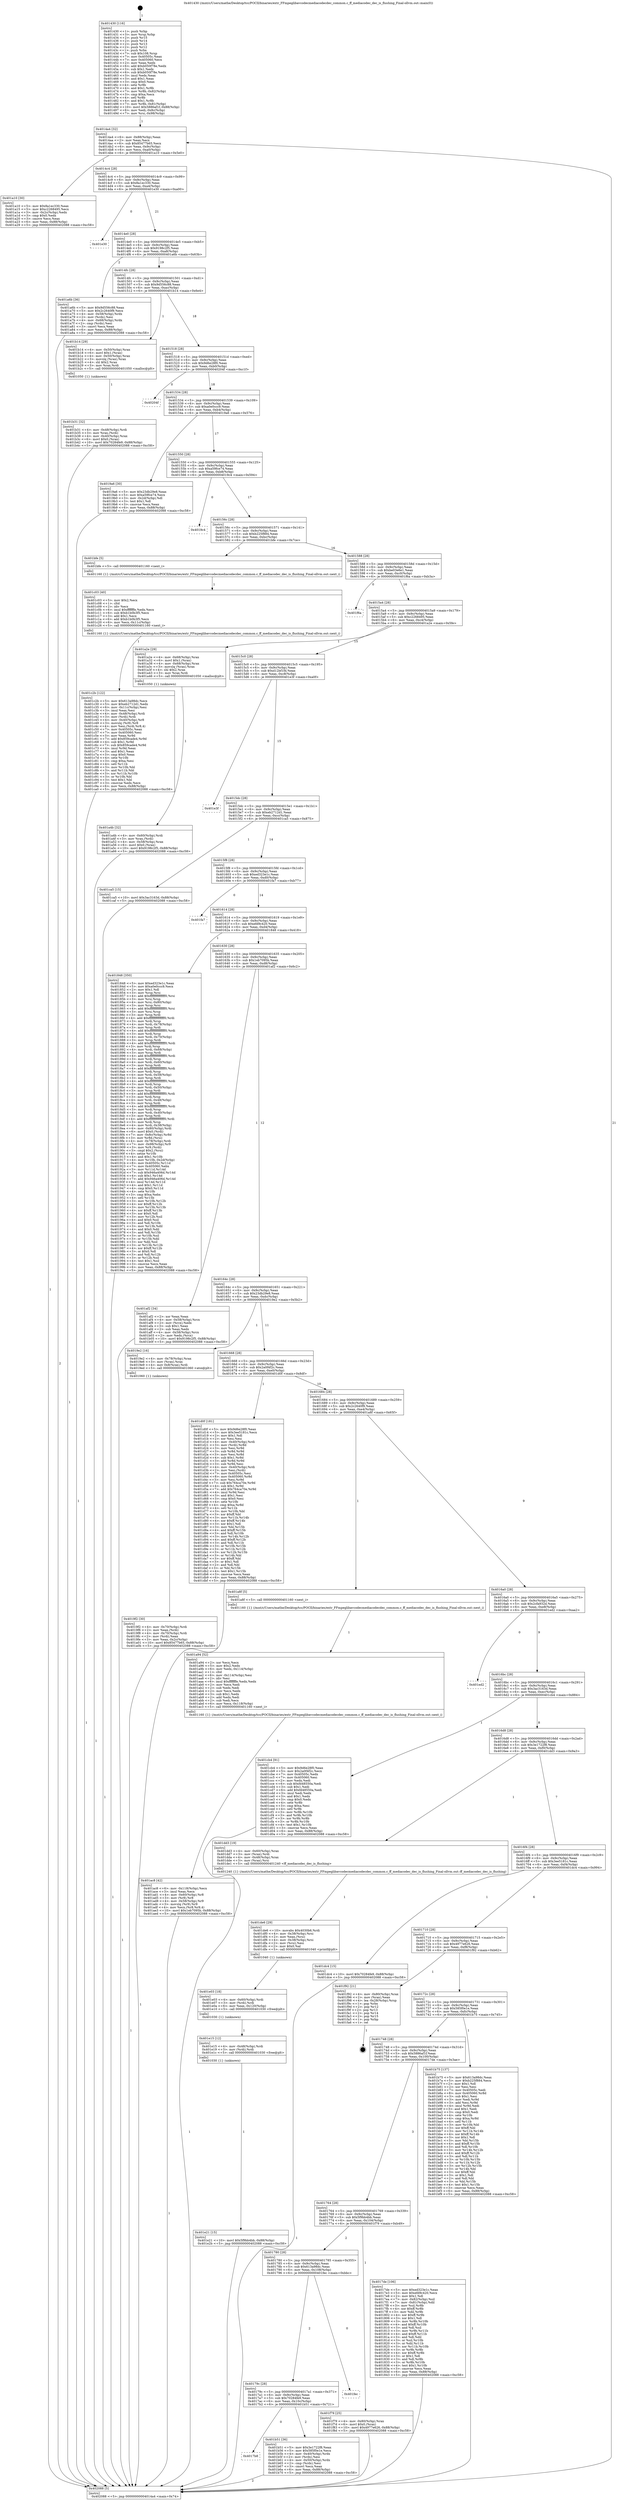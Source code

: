 digraph "0x401430" {
  label = "0x401430 (/mnt/c/Users/mathe/Desktop/tcc/POCII/binaries/extr_FFmpeglibavcodecmediacodecdec_common.c_ff_mediacodec_dec_is_flushing_Final-ollvm.out::main(0))"
  labelloc = "t"
  node[shape=record]

  Entry [label="",width=0.3,height=0.3,shape=circle,fillcolor=black,style=filled]
  "0x4014a4" [label="{
     0x4014a4 [32]\l
     | [instrs]\l
     &nbsp;&nbsp;0x4014a4 \<+6\>: mov -0x88(%rbp),%eax\l
     &nbsp;&nbsp;0x4014aa \<+2\>: mov %eax,%ecx\l
     &nbsp;&nbsp;0x4014ac \<+6\>: sub $0x85477b65,%ecx\l
     &nbsp;&nbsp;0x4014b2 \<+6\>: mov %eax,-0x9c(%rbp)\l
     &nbsp;&nbsp;0x4014b8 \<+6\>: mov %ecx,-0xa0(%rbp)\l
     &nbsp;&nbsp;0x4014be \<+6\>: je 0000000000401a10 \<main+0x5e0\>\l
  }"]
  "0x401a10" [label="{
     0x401a10 [30]\l
     | [instrs]\l
     &nbsp;&nbsp;0x401a10 \<+5\>: mov $0x8a1ec330,%eax\l
     &nbsp;&nbsp;0x401a15 \<+5\>: mov $0xc2268495,%ecx\l
     &nbsp;&nbsp;0x401a1a \<+3\>: mov -0x2c(%rbp),%edx\l
     &nbsp;&nbsp;0x401a1d \<+3\>: cmp $0x0,%edx\l
     &nbsp;&nbsp;0x401a20 \<+3\>: cmove %ecx,%eax\l
     &nbsp;&nbsp;0x401a23 \<+6\>: mov %eax,-0x88(%rbp)\l
     &nbsp;&nbsp;0x401a29 \<+5\>: jmp 0000000000402088 \<main+0xc58\>\l
  }"]
  "0x4014c4" [label="{
     0x4014c4 [28]\l
     | [instrs]\l
     &nbsp;&nbsp;0x4014c4 \<+5\>: jmp 00000000004014c9 \<main+0x99\>\l
     &nbsp;&nbsp;0x4014c9 \<+6\>: mov -0x9c(%rbp),%eax\l
     &nbsp;&nbsp;0x4014cf \<+5\>: sub $0x8a1ec330,%eax\l
     &nbsp;&nbsp;0x4014d4 \<+6\>: mov %eax,-0xa4(%rbp)\l
     &nbsp;&nbsp;0x4014da \<+6\>: je 0000000000401e30 \<main+0xa00\>\l
  }"]
  Exit [label="",width=0.3,height=0.3,shape=circle,fillcolor=black,style=filled,peripheries=2]
  "0x401e30" [label="{
     0x401e30\l
  }", style=dashed]
  "0x4014e0" [label="{
     0x4014e0 [28]\l
     | [instrs]\l
     &nbsp;&nbsp;0x4014e0 \<+5\>: jmp 00000000004014e5 \<main+0xb5\>\l
     &nbsp;&nbsp;0x4014e5 \<+6\>: mov -0x9c(%rbp),%eax\l
     &nbsp;&nbsp;0x4014eb \<+5\>: sub $0x9198c2f5,%eax\l
     &nbsp;&nbsp;0x4014f0 \<+6\>: mov %eax,-0xa8(%rbp)\l
     &nbsp;&nbsp;0x4014f6 \<+6\>: je 0000000000401a6b \<main+0x63b\>\l
  }"]
  "0x401e21" [label="{
     0x401e21 [15]\l
     | [instrs]\l
     &nbsp;&nbsp;0x401e21 \<+10\>: movl $0x5f9bb4bb,-0x88(%rbp)\l
     &nbsp;&nbsp;0x401e2b \<+5\>: jmp 0000000000402088 \<main+0xc58\>\l
  }"]
  "0x401a6b" [label="{
     0x401a6b [36]\l
     | [instrs]\l
     &nbsp;&nbsp;0x401a6b \<+5\>: mov $0x9d556c88,%eax\l
     &nbsp;&nbsp;0x401a70 \<+5\>: mov $0x2c2640f9,%ecx\l
     &nbsp;&nbsp;0x401a75 \<+4\>: mov -0x58(%rbp),%rdx\l
     &nbsp;&nbsp;0x401a79 \<+2\>: mov (%rdx),%esi\l
     &nbsp;&nbsp;0x401a7b \<+4\>: mov -0x68(%rbp),%rdx\l
     &nbsp;&nbsp;0x401a7f \<+2\>: cmp (%rdx),%esi\l
     &nbsp;&nbsp;0x401a81 \<+3\>: cmovl %ecx,%eax\l
     &nbsp;&nbsp;0x401a84 \<+6\>: mov %eax,-0x88(%rbp)\l
     &nbsp;&nbsp;0x401a8a \<+5\>: jmp 0000000000402088 \<main+0xc58\>\l
  }"]
  "0x4014fc" [label="{
     0x4014fc [28]\l
     | [instrs]\l
     &nbsp;&nbsp;0x4014fc \<+5\>: jmp 0000000000401501 \<main+0xd1\>\l
     &nbsp;&nbsp;0x401501 \<+6\>: mov -0x9c(%rbp),%eax\l
     &nbsp;&nbsp;0x401507 \<+5\>: sub $0x9d556c88,%eax\l
     &nbsp;&nbsp;0x40150c \<+6\>: mov %eax,-0xac(%rbp)\l
     &nbsp;&nbsp;0x401512 \<+6\>: je 0000000000401b14 \<main+0x6e4\>\l
  }"]
  "0x401e15" [label="{
     0x401e15 [12]\l
     | [instrs]\l
     &nbsp;&nbsp;0x401e15 \<+4\>: mov -0x48(%rbp),%rdi\l
     &nbsp;&nbsp;0x401e19 \<+3\>: mov (%rdi),%rdi\l
     &nbsp;&nbsp;0x401e1c \<+5\>: call 0000000000401030 \<free@plt\>\l
     | [calls]\l
     &nbsp;&nbsp;0x401030 \{1\} (unknown)\l
  }"]
  "0x401b14" [label="{
     0x401b14 [29]\l
     | [instrs]\l
     &nbsp;&nbsp;0x401b14 \<+4\>: mov -0x50(%rbp),%rax\l
     &nbsp;&nbsp;0x401b18 \<+6\>: movl $0x1,(%rax)\l
     &nbsp;&nbsp;0x401b1e \<+4\>: mov -0x50(%rbp),%rax\l
     &nbsp;&nbsp;0x401b22 \<+3\>: movslq (%rax),%rax\l
     &nbsp;&nbsp;0x401b25 \<+4\>: shl $0x2,%rax\l
     &nbsp;&nbsp;0x401b29 \<+3\>: mov %rax,%rdi\l
     &nbsp;&nbsp;0x401b2c \<+5\>: call 0000000000401050 \<malloc@plt\>\l
     | [calls]\l
     &nbsp;&nbsp;0x401050 \{1\} (unknown)\l
  }"]
  "0x401518" [label="{
     0x401518 [28]\l
     | [instrs]\l
     &nbsp;&nbsp;0x401518 \<+5\>: jmp 000000000040151d \<main+0xed\>\l
     &nbsp;&nbsp;0x40151d \<+6\>: mov -0x9c(%rbp),%eax\l
     &nbsp;&nbsp;0x401523 \<+5\>: sub $0x9d6e28f0,%eax\l
     &nbsp;&nbsp;0x401528 \<+6\>: mov %eax,-0xb0(%rbp)\l
     &nbsp;&nbsp;0x40152e \<+6\>: je 000000000040204f \<main+0xc1f\>\l
  }"]
  "0x401e03" [label="{
     0x401e03 [18]\l
     | [instrs]\l
     &nbsp;&nbsp;0x401e03 \<+4\>: mov -0x60(%rbp),%rdi\l
     &nbsp;&nbsp;0x401e07 \<+3\>: mov (%rdi),%rdi\l
     &nbsp;&nbsp;0x401e0a \<+6\>: mov %eax,-0x120(%rbp)\l
     &nbsp;&nbsp;0x401e10 \<+5\>: call 0000000000401030 \<free@plt\>\l
     | [calls]\l
     &nbsp;&nbsp;0x401030 \{1\} (unknown)\l
  }"]
  "0x40204f" [label="{
     0x40204f\l
  }", style=dashed]
  "0x401534" [label="{
     0x401534 [28]\l
     | [instrs]\l
     &nbsp;&nbsp;0x401534 \<+5\>: jmp 0000000000401539 \<main+0x109\>\l
     &nbsp;&nbsp;0x401539 \<+6\>: mov -0x9c(%rbp),%eax\l
     &nbsp;&nbsp;0x40153f \<+5\>: sub $0xa0e0ccc9,%eax\l
     &nbsp;&nbsp;0x401544 \<+6\>: mov %eax,-0xb4(%rbp)\l
     &nbsp;&nbsp;0x40154a \<+6\>: je 00000000004019a6 \<main+0x576\>\l
  }"]
  "0x401de6" [label="{
     0x401de6 [29]\l
     | [instrs]\l
     &nbsp;&nbsp;0x401de6 \<+10\>: movabs $0x4030b6,%rdi\l
     &nbsp;&nbsp;0x401df0 \<+4\>: mov -0x38(%rbp),%rsi\l
     &nbsp;&nbsp;0x401df4 \<+2\>: mov %eax,(%rsi)\l
     &nbsp;&nbsp;0x401df6 \<+4\>: mov -0x38(%rbp),%rsi\l
     &nbsp;&nbsp;0x401dfa \<+2\>: mov (%rsi),%esi\l
     &nbsp;&nbsp;0x401dfc \<+2\>: mov $0x0,%al\l
     &nbsp;&nbsp;0x401dfe \<+5\>: call 0000000000401040 \<printf@plt\>\l
     | [calls]\l
     &nbsp;&nbsp;0x401040 \{1\} (unknown)\l
  }"]
  "0x4019a6" [label="{
     0x4019a6 [30]\l
     | [instrs]\l
     &nbsp;&nbsp;0x4019a6 \<+5\>: mov $0x23db29e8,%eax\l
     &nbsp;&nbsp;0x4019ab \<+5\>: mov $0xa59fce74,%ecx\l
     &nbsp;&nbsp;0x4019b0 \<+3\>: mov -0x2d(%rbp),%dl\l
     &nbsp;&nbsp;0x4019b3 \<+3\>: test $0x1,%dl\l
     &nbsp;&nbsp;0x4019b6 \<+3\>: cmovne %ecx,%eax\l
     &nbsp;&nbsp;0x4019b9 \<+6\>: mov %eax,-0x88(%rbp)\l
     &nbsp;&nbsp;0x4019bf \<+5\>: jmp 0000000000402088 \<main+0xc58\>\l
  }"]
  "0x401550" [label="{
     0x401550 [28]\l
     | [instrs]\l
     &nbsp;&nbsp;0x401550 \<+5\>: jmp 0000000000401555 \<main+0x125\>\l
     &nbsp;&nbsp;0x401555 \<+6\>: mov -0x9c(%rbp),%eax\l
     &nbsp;&nbsp;0x40155b \<+5\>: sub $0xa59fce74,%eax\l
     &nbsp;&nbsp;0x401560 \<+6\>: mov %eax,-0xb8(%rbp)\l
     &nbsp;&nbsp;0x401566 \<+6\>: je 00000000004019c4 \<main+0x594\>\l
  }"]
  "0x401c2b" [label="{
     0x401c2b [122]\l
     | [instrs]\l
     &nbsp;&nbsp;0x401c2b \<+5\>: mov $0x613a98dc,%ecx\l
     &nbsp;&nbsp;0x401c30 \<+5\>: mov $0xeb2712d1,%edx\l
     &nbsp;&nbsp;0x401c35 \<+6\>: mov -0x11c(%rbp),%esi\l
     &nbsp;&nbsp;0x401c3b \<+3\>: imul %eax,%esi\l
     &nbsp;&nbsp;0x401c3e \<+4\>: mov -0x48(%rbp),%rdi\l
     &nbsp;&nbsp;0x401c42 \<+3\>: mov (%rdi),%rdi\l
     &nbsp;&nbsp;0x401c45 \<+4\>: mov -0x40(%rbp),%r8\l
     &nbsp;&nbsp;0x401c49 \<+3\>: movslq (%r8),%r8\l
     &nbsp;&nbsp;0x401c4c \<+4\>: mov %esi,(%rdi,%r8,4)\l
     &nbsp;&nbsp;0x401c50 \<+7\>: mov 0x40505c,%eax\l
     &nbsp;&nbsp;0x401c57 \<+7\>: mov 0x405060,%esi\l
     &nbsp;&nbsp;0x401c5e \<+3\>: mov %eax,%r9d\l
     &nbsp;&nbsp;0x401c61 \<+7\>: add $0x859cade4,%r9d\l
     &nbsp;&nbsp;0x401c68 \<+4\>: sub $0x1,%r9d\l
     &nbsp;&nbsp;0x401c6c \<+7\>: sub $0x859cade4,%r9d\l
     &nbsp;&nbsp;0x401c73 \<+4\>: imul %r9d,%eax\l
     &nbsp;&nbsp;0x401c77 \<+3\>: and $0x1,%eax\l
     &nbsp;&nbsp;0x401c7a \<+3\>: cmp $0x0,%eax\l
     &nbsp;&nbsp;0x401c7d \<+4\>: sete %r10b\l
     &nbsp;&nbsp;0x401c81 \<+3\>: cmp $0xa,%esi\l
     &nbsp;&nbsp;0x401c84 \<+4\>: setl %r11b\l
     &nbsp;&nbsp;0x401c88 \<+3\>: mov %r10b,%bl\l
     &nbsp;&nbsp;0x401c8b \<+3\>: and %r11b,%bl\l
     &nbsp;&nbsp;0x401c8e \<+3\>: xor %r11b,%r10b\l
     &nbsp;&nbsp;0x401c91 \<+3\>: or %r10b,%bl\l
     &nbsp;&nbsp;0x401c94 \<+3\>: test $0x1,%bl\l
     &nbsp;&nbsp;0x401c97 \<+3\>: cmovne %edx,%ecx\l
     &nbsp;&nbsp;0x401c9a \<+6\>: mov %ecx,-0x88(%rbp)\l
     &nbsp;&nbsp;0x401ca0 \<+5\>: jmp 0000000000402088 \<main+0xc58\>\l
  }"]
  "0x4019c4" [label="{
     0x4019c4\l
  }", style=dashed]
  "0x40156c" [label="{
     0x40156c [28]\l
     | [instrs]\l
     &nbsp;&nbsp;0x40156c \<+5\>: jmp 0000000000401571 \<main+0x141\>\l
     &nbsp;&nbsp;0x401571 \<+6\>: mov -0x9c(%rbp),%eax\l
     &nbsp;&nbsp;0x401577 \<+5\>: sub $0xb225f884,%eax\l
     &nbsp;&nbsp;0x40157c \<+6\>: mov %eax,-0xbc(%rbp)\l
     &nbsp;&nbsp;0x401582 \<+6\>: je 0000000000401bfe \<main+0x7ce\>\l
  }"]
  "0x401c03" [label="{
     0x401c03 [40]\l
     | [instrs]\l
     &nbsp;&nbsp;0x401c03 \<+5\>: mov $0x2,%ecx\l
     &nbsp;&nbsp;0x401c08 \<+1\>: cltd\l
     &nbsp;&nbsp;0x401c09 \<+2\>: idiv %ecx\l
     &nbsp;&nbsp;0x401c0b \<+6\>: imul $0xfffffffe,%edx,%ecx\l
     &nbsp;&nbsp;0x401c11 \<+6\>: sub $0xb1b0b3f5,%ecx\l
     &nbsp;&nbsp;0x401c17 \<+3\>: add $0x1,%ecx\l
     &nbsp;&nbsp;0x401c1a \<+6\>: add $0xb1b0b3f5,%ecx\l
     &nbsp;&nbsp;0x401c20 \<+6\>: mov %ecx,-0x11c(%rbp)\l
     &nbsp;&nbsp;0x401c26 \<+5\>: call 0000000000401160 \<next_i\>\l
     | [calls]\l
     &nbsp;&nbsp;0x401160 \{1\} (/mnt/c/Users/mathe/Desktop/tcc/POCII/binaries/extr_FFmpeglibavcodecmediacodecdec_common.c_ff_mediacodec_dec_is_flushing_Final-ollvm.out::next_i)\l
  }"]
  "0x401bfe" [label="{
     0x401bfe [5]\l
     | [instrs]\l
     &nbsp;&nbsp;0x401bfe \<+5\>: call 0000000000401160 \<next_i\>\l
     | [calls]\l
     &nbsp;&nbsp;0x401160 \{1\} (/mnt/c/Users/mathe/Desktop/tcc/POCII/binaries/extr_FFmpeglibavcodecmediacodecdec_common.c_ff_mediacodec_dec_is_flushing_Final-ollvm.out::next_i)\l
  }"]
  "0x401588" [label="{
     0x401588 [28]\l
     | [instrs]\l
     &nbsp;&nbsp;0x401588 \<+5\>: jmp 000000000040158d \<main+0x15d\>\l
     &nbsp;&nbsp;0x40158d \<+6\>: mov -0x9c(%rbp),%eax\l
     &nbsp;&nbsp;0x401593 \<+5\>: sub $0xbe03e6e1,%eax\l
     &nbsp;&nbsp;0x401598 \<+6\>: mov %eax,-0xc0(%rbp)\l
     &nbsp;&nbsp;0x40159e \<+6\>: je 0000000000401f6a \<main+0xb3a\>\l
  }"]
  "0x4017b8" [label="{
     0x4017b8\l
  }", style=dashed]
  "0x401f6a" [label="{
     0x401f6a\l
  }", style=dashed]
  "0x4015a4" [label="{
     0x4015a4 [28]\l
     | [instrs]\l
     &nbsp;&nbsp;0x4015a4 \<+5\>: jmp 00000000004015a9 \<main+0x179\>\l
     &nbsp;&nbsp;0x4015a9 \<+6\>: mov -0x9c(%rbp),%eax\l
     &nbsp;&nbsp;0x4015af \<+5\>: sub $0xc2268495,%eax\l
     &nbsp;&nbsp;0x4015b4 \<+6\>: mov %eax,-0xc4(%rbp)\l
     &nbsp;&nbsp;0x4015ba \<+6\>: je 0000000000401a2e \<main+0x5fe\>\l
  }"]
  "0x401b51" [label="{
     0x401b51 [36]\l
     | [instrs]\l
     &nbsp;&nbsp;0x401b51 \<+5\>: mov $0x3e1722f8,%eax\l
     &nbsp;&nbsp;0x401b56 \<+5\>: mov $0x585f0e1e,%ecx\l
     &nbsp;&nbsp;0x401b5b \<+4\>: mov -0x40(%rbp),%rdx\l
     &nbsp;&nbsp;0x401b5f \<+2\>: mov (%rdx),%esi\l
     &nbsp;&nbsp;0x401b61 \<+4\>: mov -0x50(%rbp),%rdx\l
     &nbsp;&nbsp;0x401b65 \<+2\>: cmp (%rdx),%esi\l
     &nbsp;&nbsp;0x401b67 \<+3\>: cmovl %ecx,%eax\l
     &nbsp;&nbsp;0x401b6a \<+6\>: mov %eax,-0x88(%rbp)\l
     &nbsp;&nbsp;0x401b70 \<+5\>: jmp 0000000000402088 \<main+0xc58\>\l
  }"]
  "0x401a2e" [label="{
     0x401a2e [29]\l
     | [instrs]\l
     &nbsp;&nbsp;0x401a2e \<+4\>: mov -0x68(%rbp),%rax\l
     &nbsp;&nbsp;0x401a32 \<+6\>: movl $0x1,(%rax)\l
     &nbsp;&nbsp;0x401a38 \<+4\>: mov -0x68(%rbp),%rax\l
     &nbsp;&nbsp;0x401a3c \<+3\>: movslq (%rax),%rax\l
     &nbsp;&nbsp;0x401a3f \<+4\>: shl $0x2,%rax\l
     &nbsp;&nbsp;0x401a43 \<+3\>: mov %rax,%rdi\l
     &nbsp;&nbsp;0x401a46 \<+5\>: call 0000000000401050 \<malloc@plt\>\l
     | [calls]\l
     &nbsp;&nbsp;0x401050 \{1\} (unknown)\l
  }"]
  "0x4015c0" [label="{
     0x4015c0 [28]\l
     | [instrs]\l
     &nbsp;&nbsp;0x4015c0 \<+5\>: jmp 00000000004015c5 \<main+0x195\>\l
     &nbsp;&nbsp;0x4015c5 \<+6\>: mov -0x9c(%rbp),%eax\l
     &nbsp;&nbsp;0x4015cb \<+5\>: sub $0xd12bf1fd,%eax\l
     &nbsp;&nbsp;0x4015d0 \<+6\>: mov %eax,-0xc8(%rbp)\l
     &nbsp;&nbsp;0x4015d6 \<+6\>: je 0000000000401e3f \<main+0xa0f\>\l
  }"]
  "0x40179c" [label="{
     0x40179c [28]\l
     | [instrs]\l
     &nbsp;&nbsp;0x40179c \<+5\>: jmp 00000000004017a1 \<main+0x371\>\l
     &nbsp;&nbsp;0x4017a1 \<+6\>: mov -0x9c(%rbp),%eax\l
     &nbsp;&nbsp;0x4017a7 \<+5\>: sub $0x70284fe9,%eax\l
     &nbsp;&nbsp;0x4017ac \<+6\>: mov %eax,-0x10c(%rbp)\l
     &nbsp;&nbsp;0x4017b2 \<+6\>: je 0000000000401b51 \<main+0x721\>\l
  }"]
  "0x401e3f" [label="{
     0x401e3f\l
  }", style=dashed]
  "0x4015dc" [label="{
     0x4015dc [28]\l
     | [instrs]\l
     &nbsp;&nbsp;0x4015dc \<+5\>: jmp 00000000004015e1 \<main+0x1b1\>\l
     &nbsp;&nbsp;0x4015e1 \<+6\>: mov -0x9c(%rbp),%eax\l
     &nbsp;&nbsp;0x4015e7 \<+5\>: sub $0xeb2712d1,%eax\l
     &nbsp;&nbsp;0x4015ec \<+6\>: mov %eax,-0xcc(%rbp)\l
     &nbsp;&nbsp;0x4015f2 \<+6\>: je 0000000000401ca5 \<main+0x875\>\l
  }"]
  "0x401fec" [label="{
     0x401fec\l
  }", style=dashed]
  "0x401ca5" [label="{
     0x401ca5 [15]\l
     | [instrs]\l
     &nbsp;&nbsp;0x401ca5 \<+10\>: movl $0x3ac3163d,-0x88(%rbp)\l
     &nbsp;&nbsp;0x401caf \<+5\>: jmp 0000000000402088 \<main+0xc58\>\l
  }"]
  "0x4015f8" [label="{
     0x4015f8 [28]\l
     | [instrs]\l
     &nbsp;&nbsp;0x4015f8 \<+5\>: jmp 00000000004015fd \<main+0x1cd\>\l
     &nbsp;&nbsp;0x4015fd \<+6\>: mov -0x9c(%rbp),%eax\l
     &nbsp;&nbsp;0x401603 \<+5\>: sub $0xed323e1c,%eax\l
     &nbsp;&nbsp;0x401608 \<+6\>: mov %eax,-0xd0(%rbp)\l
     &nbsp;&nbsp;0x40160e \<+6\>: je 0000000000401fa7 \<main+0xb77\>\l
  }"]
  "0x401780" [label="{
     0x401780 [28]\l
     | [instrs]\l
     &nbsp;&nbsp;0x401780 \<+5\>: jmp 0000000000401785 \<main+0x355\>\l
     &nbsp;&nbsp;0x401785 \<+6\>: mov -0x9c(%rbp),%eax\l
     &nbsp;&nbsp;0x40178b \<+5\>: sub $0x613a98dc,%eax\l
     &nbsp;&nbsp;0x401790 \<+6\>: mov %eax,-0x108(%rbp)\l
     &nbsp;&nbsp;0x401796 \<+6\>: je 0000000000401fec \<main+0xbbc\>\l
  }"]
  "0x401fa7" [label="{
     0x401fa7\l
  }", style=dashed]
  "0x401614" [label="{
     0x401614 [28]\l
     | [instrs]\l
     &nbsp;&nbsp;0x401614 \<+5\>: jmp 0000000000401619 \<main+0x1e9\>\l
     &nbsp;&nbsp;0x401619 \<+6\>: mov -0x9c(%rbp),%eax\l
     &nbsp;&nbsp;0x40161f \<+5\>: sub $0xefd9c420,%eax\l
     &nbsp;&nbsp;0x401624 \<+6\>: mov %eax,-0xd4(%rbp)\l
     &nbsp;&nbsp;0x40162a \<+6\>: je 0000000000401848 \<main+0x418\>\l
  }"]
  "0x401f79" [label="{
     0x401f79 [25]\l
     | [instrs]\l
     &nbsp;&nbsp;0x401f79 \<+4\>: mov -0x80(%rbp),%rax\l
     &nbsp;&nbsp;0x401f7d \<+6\>: movl $0x0,(%rax)\l
     &nbsp;&nbsp;0x401f83 \<+10\>: movl $0x4977e626,-0x88(%rbp)\l
     &nbsp;&nbsp;0x401f8d \<+5\>: jmp 0000000000402088 \<main+0xc58\>\l
  }"]
  "0x401848" [label="{
     0x401848 [350]\l
     | [instrs]\l
     &nbsp;&nbsp;0x401848 \<+5\>: mov $0xed323e1c,%eax\l
     &nbsp;&nbsp;0x40184d \<+5\>: mov $0xa0e0ccc9,%ecx\l
     &nbsp;&nbsp;0x401852 \<+2\>: mov $0x1,%dl\l
     &nbsp;&nbsp;0x401854 \<+3\>: mov %rsp,%rsi\l
     &nbsp;&nbsp;0x401857 \<+4\>: add $0xfffffffffffffff0,%rsi\l
     &nbsp;&nbsp;0x40185b \<+3\>: mov %rsi,%rsp\l
     &nbsp;&nbsp;0x40185e \<+4\>: mov %rsi,-0x80(%rbp)\l
     &nbsp;&nbsp;0x401862 \<+3\>: mov %rsp,%rsi\l
     &nbsp;&nbsp;0x401865 \<+4\>: add $0xfffffffffffffff0,%rsi\l
     &nbsp;&nbsp;0x401869 \<+3\>: mov %rsi,%rsp\l
     &nbsp;&nbsp;0x40186c \<+3\>: mov %rsp,%rdi\l
     &nbsp;&nbsp;0x40186f \<+4\>: add $0xfffffffffffffff0,%rdi\l
     &nbsp;&nbsp;0x401873 \<+3\>: mov %rdi,%rsp\l
     &nbsp;&nbsp;0x401876 \<+4\>: mov %rdi,-0x78(%rbp)\l
     &nbsp;&nbsp;0x40187a \<+3\>: mov %rsp,%rdi\l
     &nbsp;&nbsp;0x40187d \<+4\>: add $0xfffffffffffffff0,%rdi\l
     &nbsp;&nbsp;0x401881 \<+3\>: mov %rdi,%rsp\l
     &nbsp;&nbsp;0x401884 \<+4\>: mov %rdi,-0x70(%rbp)\l
     &nbsp;&nbsp;0x401888 \<+3\>: mov %rsp,%rdi\l
     &nbsp;&nbsp;0x40188b \<+4\>: add $0xfffffffffffffff0,%rdi\l
     &nbsp;&nbsp;0x40188f \<+3\>: mov %rdi,%rsp\l
     &nbsp;&nbsp;0x401892 \<+4\>: mov %rdi,-0x68(%rbp)\l
     &nbsp;&nbsp;0x401896 \<+3\>: mov %rsp,%rdi\l
     &nbsp;&nbsp;0x401899 \<+4\>: add $0xfffffffffffffff0,%rdi\l
     &nbsp;&nbsp;0x40189d \<+3\>: mov %rdi,%rsp\l
     &nbsp;&nbsp;0x4018a0 \<+4\>: mov %rdi,-0x60(%rbp)\l
     &nbsp;&nbsp;0x4018a4 \<+3\>: mov %rsp,%rdi\l
     &nbsp;&nbsp;0x4018a7 \<+4\>: add $0xfffffffffffffff0,%rdi\l
     &nbsp;&nbsp;0x4018ab \<+3\>: mov %rdi,%rsp\l
     &nbsp;&nbsp;0x4018ae \<+4\>: mov %rdi,-0x58(%rbp)\l
     &nbsp;&nbsp;0x4018b2 \<+3\>: mov %rsp,%rdi\l
     &nbsp;&nbsp;0x4018b5 \<+4\>: add $0xfffffffffffffff0,%rdi\l
     &nbsp;&nbsp;0x4018b9 \<+3\>: mov %rdi,%rsp\l
     &nbsp;&nbsp;0x4018bc \<+4\>: mov %rdi,-0x50(%rbp)\l
     &nbsp;&nbsp;0x4018c0 \<+3\>: mov %rsp,%rdi\l
     &nbsp;&nbsp;0x4018c3 \<+4\>: add $0xfffffffffffffff0,%rdi\l
     &nbsp;&nbsp;0x4018c7 \<+3\>: mov %rdi,%rsp\l
     &nbsp;&nbsp;0x4018ca \<+4\>: mov %rdi,-0x48(%rbp)\l
     &nbsp;&nbsp;0x4018ce \<+3\>: mov %rsp,%rdi\l
     &nbsp;&nbsp;0x4018d1 \<+4\>: add $0xfffffffffffffff0,%rdi\l
     &nbsp;&nbsp;0x4018d5 \<+3\>: mov %rdi,%rsp\l
     &nbsp;&nbsp;0x4018d8 \<+4\>: mov %rdi,-0x40(%rbp)\l
     &nbsp;&nbsp;0x4018dc \<+3\>: mov %rsp,%rdi\l
     &nbsp;&nbsp;0x4018df \<+4\>: add $0xfffffffffffffff0,%rdi\l
     &nbsp;&nbsp;0x4018e3 \<+3\>: mov %rdi,%rsp\l
     &nbsp;&nbsp;0x4018e6 \<+4\>: mov %rdi,-0x38(%rbp)\l
     &nbsp;&nbsp;0x4018ea \<+4\>: mov -0x80(%rbp),%rdi\l
     &nbsp;&nbsp;0x4018ee \<+6\>: movl $0x0,(%rdi)\l
     &nbsp;&nbsp;0x4018f4 \<+7\>: mov -0x8c(%rbp),%r8d\l
     &nbsp;&nbsp;0x4018fb \<+3\>: mov %r8d,(%rsi)\l
     &nbsp;&nbsp;0x4018fe \<+4\>: mov -0x78(%rbp),%rdi\l
     &nbsp;&nbsp;0x401902 \<+7\>: mov -0x98(%rbp),%r9\l
     &nbsp;&nbsp;0x401909 \<+3\>: mov %r9,(%rdi)\l
     &nbsp;&nbsp;0x40190c \<+3\>: cmpl $0x2,(%rsi)\l
     &nbsp;&nbsp;0x40190f \<+4\>: setne %r10b\l
     &nbsp;&nbsp;0x401913 \<+4\>: and $0x1,%r10b\l
     &nbsp;&nbsp;0x401917 \<+4\>: mov %r10b,-0x2d(%rbp)\l
     &nbsp;&nbsp;0x40191b \<+8\>: mov 0x40505c,%r11d\l
     &nbsp;&nbsp;0x401923 \<+7\>: mov 0x405060,%ebx\l
     &nbsp;&nbsp;0x40192a \<+3\>: mov %r11d,%r14d\l
     &nbsp;&nbsp;0x40192d \<+7\>: sub $0x946a406d,%r14d\l
     &nbsp;&nbsp;0x401934 \<+4\>: sub $0x1,%r14d\l
     &nbsp;&nbsp;0x401938 \<+7\>: add $0x946a406d,%r14d\l
     &nbsp;&nbsp;0x40193f \<+4\>: imul %r14d,%r11d\l
     &nbsp;&nbsp;0x401943 \<+4\>: and $0x1,%r11d\l
     &nbsp;&nbsp;0x401947 \<+4\>: cmp $0x0,%r11d\l
     &nbsp;&nbsp;0x40194b \<+4\>: sete %r10b\l
     &nbsp;&nbsp;0x40194f \<+3\>: cmp $0xa,%ebx\l
     &nbsp;&nbsp;0x401952 \<+4\>: setl %r15b\l
     &nbsp;&nbsp;0x401956 \<+3\>: mov %r10b,%r12b\l
     &nbsp;&nbsp;0x401959 \<+4\>: xor $0xff,%r12b\l
     &nbsp;&nbsp;0x40195d \<+3\>: mov %r15b,%r13b\l
     &nbsp;&nbsp;0x401960 \<+4\>: xor $0xff,%r13b\l
     &nbsp;&nbsp;0x401964 \<+3\>: xor $0x0,%dl\l
     &nbsp;&nbsp;0x401967 \<+3\>: mov %r12b,%sil\l
     &nbsp;&nbsp;0x40196a \<+4\>: and $0x0,%sil\l
     &nbsp;&nbsp;0x40196e \<+3\>: and %dl,%r10b\l
     &nbsp;&nbsp;0x401971 \<+3\>: mov %r13b,%dil\l
     &nbsp;&nbsp;0x401974 \<+4\>: and $0x0,%dil\l
     &nbsp;&nbsp;0x401978 \<+3\>: and %dl,%r15b\l
     &nbsp;&nbsp;0x40197b \<+3\>: or %r10b,%sil\l
     &nbsp;&nbsp;0x40197e \<+3\>: or %r15b,%dil\l
     &nbsp;&nbsp;0x401981 \<+3\>: xor %dil,%sil\l
     &nbsp;&nbsp;0x401984 \<+3\>: or %r13b,%r12b\l
     &nbsp;&nbsp;0x401987 \<+4\>: xor $0xff,%r12b\l
     &nbsp;&nbsp;0x40198b \<+3\>: or $0x0,%dl\l
     &nbsp;&nbsp;0x40198e \<+3\>: and %dl,%r12b\l
     &nbsp;&nbsp;0x401991 \<+3\>: or %r12b,%sil\l
     &nbsp;&nbsp;0x401994 \<+4\>: test $0x1,%sil\l
     &nbsp;&nbsp;0x401998 \<+3\>: cmovne %ecx,%eax\l
     &nbsp;&nbsp;0x40199b \<+6\>: mov %eax,-0x88(%rbp)\l
     &nbsp;&nbsp;0x4019a1 \<+5\>: jmp 0000000000402088 \<main+0xc58\>\l
  }"]
  "0x401630" [label="{
     0x401630 [28]\l
     | [instrs]\l
     &nbsp;&nbsp;0x401630 \<+5\>: jmp 0000000000401635 \<main+0x205\>\l
     &nbsp;&nbsp;0x401635 \<+6\>: mov -0x9c(%rbp),%eax\l
     &nbsp;&nbsp;0x40163b \<+5\>: sub $0x1eb7095b,%eax\l
     &nbsp;&nbsp;0x401640 \<+6\>: mov %eax,-0xd8(%rbp)\l
     &nbsp;&nbsp;0x401646 \<+6\>: je 0000000000401af2 \<main+0x6c2\>\l
  }"]
  "0x401b31" [label="{
     0x401b31 [32]\l
     | [instrs]\l
     &nbsp;&nbsp;0x401b31 \<+4\>: mov -0x48(%rbp),%rdi\l
     &nbsp;&nbsp;0x401b35 \<+3\>: mov %rax,(%rdi)\l
     &nbsp;&nbsp;0x401b38 \<+4\>: mov -0x40(%rbp),%rax\l
     &nbsp;&nbsp;0x401b3c \<+6\>: movl $0x0,(%rax)\l
     &nbsp;&nbsp;0x401b42 \<+10\>: movl $0x70284fe9,-0x88(%rbp)\l
     &nbsp;&nbsp;0x401b4c \<+5\>: jmp 0000000000402088 \<main+0xc58\>\l
  }"]
  "0x401af2" [label="{
     0x401af2 [34]\l
     | [instrs]\l
     &nbsp;&nbsp;0x401af2 \<+2\>: xor %eax,%eax\l
     &nbsp;&nbsp;0x401af4 \<+4\>: mov -0x58(%rbp),%rcx\l
     &nbsp;&nbsp;0x401af8 \<+2\>: mov (%rcx),%edx\l
     &nbsp;&nbsp;0x401afa \<+3\>: sub $0x1,%eax\l
     &nbsp;&nbsp;0x401afd \<+2\>: sub %eax,%edx\l
     &nbsp;&nbsp;0x401aff \<+4\>: mov -0x58(%rbp),%rcx\l
     &nbsp;&nbsp;0x401b03 \<+2\>: mov %edx,(%rcx)\l
     &nbsp;&nbsp;0x401b05 \<+10\>: movl $0x9198c2f5,-0x88(%rbp)\l
     &nbsp;&nbsp;0x401b0f \<+5\>: jmp 0000000000402088 \<main+0xc58\>\l
  }"]
  "0x40164c" [label="{
     0x40164c [28]\l
     | [instrs]\l
     &nbsp;&nbsp;0x40164c \<+5\>: jmp 0000000000401651 \<main+0x221\>\l
     &nbsp;&nbsp;0x401651 \<+6\>: mov -0x9c(%rbp),%eax\l
     &nbsp;&nbsp;0x401657 \<+5\>: sub $0x23db29e8,%eax\l
     &nbsp;&nbsp;0x40165c \<+6\>: mov %eax,-0xdc(%rbp)\l
     &nbsp;&nbsp;0x401662 \<+6\>: je 00000000004019e2 \<main+0x5b2\>\l
  }"]
  "0x401ac8" [label="{
     0x401ac8 [42]\l
     | [instrs]\l
     &nbsp;&nbsp;0x401ac8 \<+6\>: mov -0x118(%rbp),%ecx\l
     &nbsp;&nbsp;0x401ace \<+3\>: imul %eax,%ecx\l
     &nbsp;&nbsp;0x401ad1 \<+4\>: mov -0x60(%rbp),%r8\l
     &nbsp;&nbsp;0x401ad5 \<+3\>: mov (%r8),%r8\l
     &nbsp;&nbsp;0x401ad8 \<+4\>: mov -0x58(%rbp),%r9\l
     &nbsp;&nbsp;0x401adc \<+3\>: movslq (%r9),%r9\l
     &nbsp;&nbsp;0x401adf \<+4\>: mov %ecx,(%r8,%r9,4)\l
     &nbsp;&nbsp;0x401ae3 \<+10\>: movl $0x1eb7095b,-0x88(%rbp)\l
     &nbsp;&nbsp;0x401aed \<+5\>: jmp 0000000000402088 \<main+0xc58\>\l
  }"]
  "0x4019e2" [label="{
     0x4019e2 [16]\l
     | [instrs]\l
     &nbsp;&nbsp;0x4019e2 \<+4\>: mov -0x78(%rbp),%rax\l
     &nbsp;&nbsp;0x4019e6 \<+3\>: mov (%rax),%rax\l
     &nbsp;&nbsp;0x4019e9 \<+4\>: mov 0x8(%rax),%rdi\l
     &nbsp;&nbsp;0x4019ed \<+5\>: call 0000000000401060 \<atoi@plt\>\l
     | [calls]\l
     &nbsp;&nbsp;0x401060 \{1\} (unknown)\l
  }"]
  "0x401668" [label="{
     0x401668 [28]\l
     | [instrs]\l
     &nbsp;&nbsp;0x401668 \<+5\>: jmp 000000000040166d \<main+0x23d\>\l
     &nbsp;&nbsp;0x40166d \<+6\>: mov -0x9c(%rbp),%eax\l
     &nbsp;&nbsp;0x401673 \<+5\>: sub $0x2a0f4f2c,%eax\l
     &nbsp;&nbsp;0x401678 \<+6\>: mov %eax,-0xe0(%rbp)\l
     &nbsp;&nbsp;0x40167e \<+6\>: je 0000000000401d0f \<main+0x8df\>\l
  }"]
  "0x401a94" [label="{
     0x401a94 [52]\l
     | [instrs]\l
     &nbsp;&nbsp;0x401a94 \<+2\>: xor %ecx,%ecx\l
     &nbsp;&nbsp;0x401a96 \<+5\>: mov $0x2,%edx\l
     &nbsp;&nbsp;0x401a9b \<+6\>: mov %edx,-0x114(%rbp)\l
     &nbsp;&nbsp;0x401aa1 \<+1\>: cltd\l
     &nbsp;&nbsp;0x401aa2 \<+6\>: mov -0x114(%rbp),%esi\l
     &nbsp;&nbsp;0x401aa8 \<+2\>: idiv %esi\l
     &nbsp;&nbsp;0x401aaa \<+6\>: imul $0xfffffffe,%edx,%edx\l
     &nbsp;&nbsp;0x401ab0 \<+2\>: mov %ecx,%edi\l
     &nbsp;&nbsp;0x401ab2 \<+2\>: sub %edx,%edi\l
     &nbsp;&nbsp;0x401ab4 \<+2\>: mov %ecx,%edx\l
     &nbsp;&nbsp;0x401ab6 \<+3\>: sub $0x1,%edx\l
     &nbsp;&nbsp;0x401ab9 \<+2\>: add %edx,%edi\l
     &nbsp;&nbsp;0x401abb \<+2\>: sub %edi,%ecx\l
     &nbsp;&nbsp;0x401abd \<+6\>: mov %ecx,-0x118(%rbp)\l
     &nbsp;&nbsp;0x401ac3 \<+5\>: call 0000000000401160 \<next_i\>\l
     | [calls]\l
     &nbsp;&nbsp;0x401160 \{1\} (/mnt/c/Users/mathe/Desktop/tcc/POCII/binaries/extr_FFmpeglibavcodecmediacodecdec_common.c_ff_mediacodec_dec_is_flushing_Final-ollvm.out::next_i)\l
  }"]
  "0x401d0f" [label="{
     0x401d0f [181]\l
     | [instrs]\l
     &nbsp;&nbsp;0x401d0f \<+5\>: mov $0x9d6e28f0,%eax\l
     &nbsp;&nbsp;0x401d14 \<+5\>: mov $0x3ee5181c,%ecx\l
     &nbsp;&nbsp;0x401d19 \<+2\>: mov $0x1,%dl\l
     &nbsp;&nbsp;0x401d1b \<+2\>: xor %esi,%esi\l
     &nbsp;&nbsp;0x401d1d \<+4\>: mov -0x40(%rbp),%rdi\l
     &nbsp;&nbsp;0x401d21 \<+3\>: mov (%rdi),%r8d\l
     &nbsp;&nbsp;0x401d24 \<+3\>: mov %esi,%r9d\l
     &nbsp;&nbsp;0x401d27 \<+3\>: sub %r8d,%r9d\l
     &nbsp;&nbsp;0x401d2a \<+3\>: mov %esi,%r8d\l
     &nbsp;&nbsp;0x401d2d \<+4\>: sub $0x1,%r8d\l
     &nbsp;&nbsp;0x401d31 \<+3\>: add %r8d,%r9d\l
     &nbsp;&nbsp;0x401d34 \<+3\>: sub %r9d,%esi\l
     &nbsp;&nbsp;0x401d37 \<+4\>: mov -0x40(%rbp),%rdi\l
     &nbsp;&nbsp;0x401d3b \<+2\>: mov %esi,(%rdi)\l
     &nbsp;&nbsp;0x401d3d \<+7\>: mov 0x40505c,%esi\l
     &nbsp;&nbsp;0x401d44 \<+8\>: mov 0x405060,%r8d\l
     &nbsp;&nbsp;0x401d4c \<+3\>: mov %esi,%r9d\l
     &nbsp;&nbsp;0x401d4f \<+7\>: sub $0x764ca70e,%r9d\l
     &nbsp;&nbsp;0x401d56 \<+4\>: sub $0x1,%r9d\l
     &nbsp;&nbsp;0x401d5a \<+7\>: add $0x764ca70e,%r9d\l
     &nbsp;&nbsp;0x401d61 \<+4\>: imul %r9d,%esi\l
     &nbsp;&nbsp;0x401d65 \<+3\>: and $0x1,%esi\l
     &nbsp;&nbsp;0x401d68 \<+3\>: cmp $0x0,%esi\l
     &nbsp;&nbsp;0x401d6b \<+4\>: sete %r10b\l
     &nbsp;&nbsp;0x401d6f \<+4\>: cmp $0xa,%r8d\l
     &nbsp;&nbsp;0x401d73 \<+4\>: setl %r11b\l
     &nbsp;&nbsp;0x401d77 \<+3\>: mov %r10b,%bl\l
     &nbsp;&nbsp;0x401d7a \<+3\>: xor $0xff,%bl\l
     &nbsp;&nbsp;0x401d7d \<+3\>: mov %r11b,%r14b\l
     &nbsp;&nbsp;0x401d80 \<+4\>: xor $0xff,%r14b\l
     &nbsp;&nbsp;0x401d84 \<+3\>: xor $0x1,%dl\l
     &nbsp;&nbsp;0x401d87 \<+3\>: mov %bl,%r15b\l
     &nbsp;&nbsp;0x401d8a \<+4\>: and $0xff,%r15b\l
     &nbsp;&nbsp;0x401d8e \<+3\>: and %dl,%r10b\l
     &nbsp;&nbsp;0x401d91 \<+3\>: mov %r14b,%r12b\l
     &nbsp;&nbsp;0x401d94 \<+4\>: and $0xff,%r12b\l
     &nbsp;&nbsp;0x401d98 \<+3\>: and %dl,%r11b\l
     &nbsp;&nbsp;0x401d9b \<+3\>: or %r10b,%r15b\l
     &nbsp;&nbsp;0x401d9e \<+3\>: or %r11b,%r12b\l
     &nbsp;&nbsp;0x401da1 \<+3\>: xor %r12b,%r15b\l
     &nbsp;&nbsp;0x401da4 \<+3\>: or %r14b,%bl\l
     &nbsp;&nbsp;0x401da7 \<+3\>: xor $0xff,%bl\l
     &nbsp;&nbsp;0x401daa \<+3\>: or $0x1,%dl\l
     &nbsp;&nbsp;0x401dad \<+2\>: and %dl,%bl\l
     &nbsp;&nbsp;0x401daf \<+3\>: or %bl,%r15b\l
     &nbsp;&nbsp;0x401db2 \<+4\>: test $0x1,%r15b\l
     &nbsp;&nbsp;0x401db6 \<+3\>: cmovne %ecx,%eax\l
     &nbsp;&nbsp;0x401db9 \<+6\>: mov %eax,-0x88(%rbp)\l
     &nbsp;&nbsp;0x401dbf \<+5\>: jmp 0000000000402088 \<main+0xc58\>\l
  }"]
  "0x401684" [label="{
     0x401684 [28]\l
     | [instrs]\l
     &nbsp;&nbsp;0x401684 \<+5\>: jmp 0000000000401689 \<main+0x259\>\l
     &nbsp;&nbsp;0x401689 \<+6\>: mov -0x9c(%rbp),%eax\l
     &nbsp;&nbsp;0x40168f \<+5\>: sub $0x2c2640f9,%eax\l
     &nbsp;&nbsp;0x401694 \<+6\>: mov %eax,-0xe4(%rbp)\l
     &nbsp;&nbsp;0x40169a \<+6\>: je 0000000000401a8f \<main+0x65f\>\l
  }"]
  "0x401a4b" [label="{
     0x401a4b [32]\l
     | [instrs]\l
     &nbsp;&nbsp;0x401a4b \<+4\>: mov -0x60(%rbp),%rdi\l
     &nbsp;&nbsp;0x401a4f \<+3\>: mov %rax,(%rdi)\l
     &nbsp;&nbsp;0x401a52 \<+4\>: mov -0x58(%rbp),%rax\l
     &nbsp;&nbsp;0x401a56 \<+6\>: movl $0x0,(%rax)\l
     &nbsp;&nbsp;0x401a5c \<+10\>: movl $0x9198c2f5,-0x88(%rbp)\l
     &nbsp;&nbsp;0x401a66 \<+5\>: jmp 0000000000402088 \<main+0xc58\>\l
  }"]
  "0x401a8f" [label="{
     0x401a8f [5]\l
     | [instrs]\l
     &nbsp;&nbsp;0x401a8f \<+5\>: call 0000000000401160 \<next_i\>\l
     | [calls]\l
     &nbsp;&nbsp;0x401160 \{1\} (/mnt/c/Users/mathe/Desktop/tcc/POCII/binaries/extr_FFmpeglibavcodecmediacodecdec_common.c_ff_mediacodec_dec_is_flushing_Final-ollvm.out::next_i)\l
  }"]
  "0x4016a0" [label="{
     0x4016a0 [28]\l
     | [instrs]\l
     &nbsp;&nbsp;0x4016a0 \<+5\>: jmp 00000000004016a5 \<main+0x275\>\l
     &nbsp;&nbsp;0x4016a5 \<+6\>: mov -0x9c(%rbp),%eax\l
     &nbsp;&nbsp;0x4016ab \<+5\>: sub $0x2cfa932d,%eax\l
     &nbsp;&nbsp;0x4016b0 \<+6\>: mov %eax,-0xe8(%rbp)\l
     &nbsp;&nbsp;0x4016b6 \<+6\>: je 0000000000401ed2 \<main+0xaa2\>\l
  }"]
  "0x4019f2" [label="{
     0x4019f2 [30]\l
     | [instrs]\l
     &nbsp;&nbsp;0x4019f2 \<+4\>: mov -0x70(%rbp),%rdi\l
     &nbsp;&nbsp;0x4019f6 \<+2\>: mov %eax,(%rdi)\l
     &nbsp;&nbsp;0x4019f8 \<+4\>: mov -0x70(%rbp),%rdi\l
     &nbsp;&nbsp;0x4019fc \<+2\>: mov (%rdi),%eax\l
     &nbsp;&nbsp;0x4019fe \<+3\>: mov %eax,-0x2c(%rbp)\l
     &nbsp;&nbsp;0x401a01 \<+10\>: movl $0x85477b65,-0x88(%rbp)\l
     &nbsp;&nbsp;0x401a0b \<+5\>: jmp 0000000000402088 \<main+0xc58\>\l
  }"]
  "0x401ed2" [label="{
     0x401ed2\l
  }", style=dashed]
  "0x4016bc" [label="{
     0x4016bc [28]\l
     | [instrs]\l
     &nbsp;&nbsp;0x4016bc \<+5\>: jmp 00000000004016c1 \<main+0x291\>\l
     &nbsp;&nbsp;0x4016c1 \<+6\>: mov -0x9c(%rbp),%eax\l
     &nbsp;&nbsp;0x4016c7 \<+5\>: sub $0x3ac3163d,%eax\l
     &nbsp;&nbsp;0x4016cc \<+6\>: mov %eax,-0xec(%rbp)\l
     &nbsp;&nbsp;0x4016d2 \<+6\>: je 0000000000401cb4 \<main+0x884\>\l
  }"]
  "0x401430" [label="{
     0x401430 [116]\l
     | [instrs]\l
     &nbsp;&nbsp;0x401430 \<+1\>: push %rbp\l
     &nbsp;&nbsp;0x401431 \<+3\>: mov %rsp,%rbp\l
     &nbsp;&nbsp;0x401434 \<+2\>: push %r15\l
     &nbsp;&nbsp;0x401436 \<+2\>: push %r14\l
     &nbsp;&nbsp;0x401438 \<+2\>: push %r13\l
     &nbsp;&nbsp;0x40143a \<+2\>: push %r12\l
     &nbsp;&nbsp;0x40143c \<+1\>: push %rbx\l
     &nbsp;&nbsp;0x40143d \<+7\>: sub $0x108,%rsp\l
     &nbsp;&nbsp;0x401444 \<+7\>: mov 0x40505c,%eax\l
     &nbsp;&nbsp;0x40144b \<+7\>: mov 0x405060,%ecx\l
     &nbsp;&nbsp;0x401452 \<+2\>: mov %eax,%edx\l
     &nbsp;&nbsp;0x401454 \<+6\>: add $0xb050f78e,%edx\l
     &nbsp;&nbsp;0x40145a \<+3\>: sub $0x1,%edx\l
     &nbsp;&nbsp;0x40145d \<+6\>: sub $0xb050f78e,%edx\l
     &nbsp;&nbsp;0x401463 \<+3\>: imul %edx,%eax\l
     &nbsp;&nbsp;0x401466 \<+3\>: and $0x1,%eax\l
     &nbsp;&nbsp;0x401469 \<+3\>: cmp $0x0,%eax\l
     &nbsp;&nbsp;0x40146c \<+4\>: sete %r8b\l
     &nbsp;&nbsp;0x401470 \<+4\>: and $0x1,%r8b\l
     &nbsp;&nbsp;0x401474 \<+7\>: mov %r8b,-0x82(%rbp)\l
     &nbsp;&nbsp;0x40147b \<+3\>: cmp $0xa,%ecx\l
     &nbsp;&nbsp;0x40147e \<+4\>: setl %r8b\l
     &nbsp;&nbsp;0x401482 \<+4\>: and $0x1,%r8b\l
     &nbsp;&nbsp;0x401486 \<+7\>: mov %r8b,-0x81(%rbp)\l
     &nbsp;&nbsp;0x40148d \<+10\>: movl $0x5886af1f,-0x88(%rbp)\l
     &nbsp;&nbsp;0x401497 \<+6\>: mov %edi,-0x8c(%rbp)\l
     &nbsp;&nbsp;0x40149d \<+7\>: mov %rsi,-0x98(%rbp)\l
  }"]
  "0x401cb4" [label="{
     0x401cb4 [91]\l
     | [instrs]\l
     &nbsp;&nbsp;0x401cb4 \<+5\>: mov $0x9d6e28f0,%eax\l
     &nbsp;&nbsp;0x401cb9 \<+5\>: mov $0x2a0f4f2c,%ecx\l
     &nbsp;&nbsp;0x401cbe \<+7\>: mov 0x40505c,%edx\l
     &nbsp;&nbsp;0x401cc5 \<+7\>: mov 0x405060,%esi\l
     &nbsp;&nbsp;0x401ccc \<+2\>: mov %edx,%edi\l
     &nbsp;&nbsp;0x401cce \<+6\>: sub $0xfd48550a,%edi\l
     &nbsp;&nbsp;0x401cd4 \<+3\>: sub $0x1,%edi\l
     &nbsp;&nbsp;0x401cd7 \<+6\>: add $0xfd48550a,%edi\l
     &nbsp;&nbsp;0x401cdd \<+3\>: imul %edi,%edx\l
     &nbsp;&nbsp;0x401ce0 \<+3\>: and $0x1,%edx\l
     &nbsp;&nbsp;0x401ce3 \<+3\>: cmp $0x0,%edx\l
     &nbsp;&nbsp;0x401ce6 \<+4\>: sete %r8b\l
     &nbsp;&nbsp;0x401cea \<+3\>: cmp $0xa,%esi\l
     &nbsp;&nbsp;0x401ced \<+4\>: setl %r9b\l
     &nbsp;&nbsp;0x401cf1 \<+3\>: mov %r8b,%r10b\l
     &nbsp;&nbsp;0x401cf4 \<+3\>: and %r9b,%r10b\l
     &nbsp;&nbsp;0x401cf7 \<+3\>: xor %r9b,%r8b\l
     &nbsp;&nbsp;0x401cfa \<+3\>: or %r8b,%r10b\l
     &nbsp;&nbsp;0x401cfd \<+4\>: test $0x1,%r10b\l
     &nbsp;&nbsp;0x401d01 \<+3\>: cmovne %ecx,%eax\l
     &nbsp;&nbsp;0x401d04 \<+6\>: mov %eax,-0x88(%rbp)\l
     &nbsp;&nbsp;0x401d0a \<+5\>: jmp 0000000000402088 \<main+0xc58\>\l
  }"]
  "0x4016d8" [label="{
     0x4016d8 [28]\l
     | [instrs]\l
     &nbsp;&nbsp;0x4016d8 \<+5\>: jmp 00000000004016dd \<main+0x2ad\>\l
     &nbsp;&nbsp;0x4016dd \<+6\>: mov -0x9c(%rbp),%eax\l
     &nbsp;&nbsp;0x4016e3 \<+5\>: sub $0x3e1722f8,%eax\l
     &nbsp;&nbsp;0x4016e8 \<+6\>: mov %eax,-0xf0(%rbp)\l
     &nbsp;&nbsp;0x4016ee \<+6\>: je 0000000000401dd3 \<main+0x9a3\>\l
  }"]
  "0x402088" [label="{
     0x402088 [5]\l
     | [instrs]\l
     &nbsp;&nbsp;0x402088 \<+5\>: jmp 00000000004014a4 \<main+0x74\>\l
  }"]
  "0x401dd3" [label="{
     0x401dd3 [19]\l
     | [instrs]\l
     &nbsp;&nbsp;0x401dd3 \<+4\>: mov -0x60(%rbp),%rax\l
     &nbsp;&nbsp;0x401dd7 \<+3\>: mov (%rax),%rdi\l
     &nbsp;&nbsp;0x401dda \<+4\>: mov -0x48(%rbp),%rax\l
     &nbsp;&nbsp;0x401dde \<+3\>: mov (%rax),%rsi\l
     &nbsp;&nbsp;0x401de1 \<+5\>: call 0000000000401240 \<ff_mediacodec_dec_is_flushing\>\l
     | [calls]\l
     &nbsp;&nbsp;0x401240 \{1\} (/mnt/c/Users/mathe/Desktop/tcc/POCII/binaries/extr_FFmpeglibavcodecmediacodecdec_common.c_ff_mediacodec_dec_is_flushing_Final-ollvm.out::ff_mediacodec_dec_is_flushing)\l
  }"]
  "0x4016f4" [label="{
     0x4016f4 [28]\l
     | [instrs]\l
     &nbsp;&nbsp;0x4016f4 \<+5\>: jmp 00000000004016f9 \<main+0x2c9\>\l
     &nbsp;&nbsp;0x4016f9 \<+6\>: mov -0x9c(%rbp),%eax\l
     &nbsp;&nbsp;0x4016ff \<+5\>: sub $0x3ee5181c,%eax\l
     &nbsp;&nbsp;0x401704 \<+6\>: mov %eax,-0xf4(%rbp)\l
     &nbsp;&nbsp;0x40170a \<+6\>: je 0000000000401dc4 \<main+0x994\>\l
  }"]
  "0x401764" [label="{
     0x401764 [28]\l
     | [instrs]\l
     &nbsp;&nbsp;0x401764 \<+5\>: jmp 0000000000401769 \<main+0x339\>\l
     &nbsp;&nbsp;0x401769 \<+6\>: mov -0x9c(%rbp),%eax\l
     &nbsp;&nbsp;0x40176f \<+5\>: sub $0x5f9bb4bb,%eax\l
     &nbsp;&nbsp;0x401774 \<+6\>: mov %eax,-0x104(%rbp)\l
     &nbsp;&nbsp;0x40177a \<+6\>: je 0000000000401f79 \<main+0xb49\>\l
  }"]
  "0x401dc4" [label="{
     0x401dc4 [15]\l
     | [instrs]\l
     &nbsp;&nbsp;0x401dc4 \<+10\>: movl $0x70284fe9,-0x88(%rbp)\l
     &nbsp;&nbsp;0x401dce \<+5\>: jmp 0000000000402088 \<main+0xc58\>\l
  }"]
  "0x401710" [label="{
     0x401710 [28]\l
     | [instrs]\l
     &nbsp;&nbsp;0x401710 \<+5\>: jmp 0000000000401715 \<main+0x2e5\>\l
     &nbsp;&nbsp;0x401715 \<+6\>: mov -0x9c(%rbp),%eax\l
     &nbsp;&nbsp;0x40171b \<+5\>: sub $0x4977e626,%eax\l
     &nbsp;&nbsp;0x401720 \<+6\>: mov %eax,-0xf8(%rbp)\l
     &nbsp;&nbsp;0x401726 \<+6\>: je 0000000000401f92 \<main+0xb62\>\l
  }"]
  "0x4017de" [label="{
     0x4017de [106]\l
     | [instrs]\l
     &nbsp;&nbsp;0x4017de \<+5\>: mov $0xed323e1c,%eax\l
     &nbsp;&nbsp;0x4017e3 \<+5\>: mov $0xefd9c420,%ecx\l
     &nbsp;&nbsp;0x4017e8 \<+2\>: mov $0x1,%dl\l
     &nbsp;&nbsp;0x4017ea \<+7\>: mov -0x82(%rbp),%sil\l
     &nbsp;&nbsp;0x4017f1 \<+7\>: mov -0x81(%rbp),%dil\l
     &nbsp;&nbsp;0x4017f8 \<+3\>: mov %sil,%r8b\l
     &nbsp;&nbsp;0x4017fb \<+4\>: xor $0xff,%r8b\l
     &nbsp;&nbsp;0x4017ff \<+3\>: mov %dil,%r9b\l
     &nbsp;&nbsp;0x401802 \<+4\>: xor $0xff,%r9b\l
     &nbsp;&nbsp;0x401806 \<+3\>: xor $0x1,%dl\l
     &nbsp;&nbsp;0x401809 \<+3\>: mov %r8b,%r10b\l
     &nbsp;&nbsp;0x40180c \<+4\>: and $0xff,%r10b\l
     &nbsp;&nbsp;0x401810 \<+3\>: and %dl,%sil\l
     &nbsp;&nbsp;0x401813 \<+3\>: mov %r9b,%r11b\l
     &nbsp;&nbsp;0x401816 \<+4\>: and $0xff,%r11b\l
     &nbsp;&nbsp;0x40181a \<+3\>: and %dl,%dil\l
     &nbsp;&nbsp;0x40181d \<+3\>: or %sil,%r10b\l
     &nbsp;&nbsp;0x401820 \<+3\>: or %dil,%r11b\l
     &nbsp;&nbsp;0x401823 \<+3\>: xor %r11b,%r10b\l
     &nbsp;&nbsp;0x401826 \<+3\>: or %r9b,%r8b\l
     &nbsp;&nbsp;0x401829 \<+4\>: xor $0xff,%r8b\l
     &nbsp;&nbsp;0x40182d \<+3\>: or $0x1,%dl\l
     &nbsp;&nbsp;0x401830 \<+3\>: and %dl,%r8b\l
     &nbsp;&nbsp;0x401833 \<+3\>: or %r8b,%r10b\l
     &nbsp;&nbsp;0x401836 \<+4\>: test $0x1,%r10b\l
     &nbsp;&nbsp;0x40183a \<+3\>: cmovne %ecx,%eax\l
     &nbsp;&nbsp;0x40183d \<+6\>: mov %eax,-0x88(%rbp)\l
     &nbsp;&nbsp;0x401843 \<+5\>: jmp 0000000000402088 \<main+0xc58\>\l
  }"]
  "0x401f92" [label="{
     0x401f92 [21]\l
     | [instrs]\l
     &nbsp;&nbsp;0x401f92 \<+4\>: mov -0x80(%rbp),%rax\l
     &nbsp;&nbsp;0x401f96 \<+2\>: mov (%rax),%eax\l
     &nbsp;&nbsp;0x401f98 \<+4\>: lea -0x28(%rbp),%rsp\l
     &nbsp;&nbsp;0x401f9c \<+1\>: pop %rbx\l
     &nbsp;&nbsp;0x401f9d \<+2\>: pop %r12\l
     &nbsp;&nbsp;0x401f9f \<+2\>: pop %r13\l
     &nbsp;&nbsp;0x401fa1 \<+2\>: pop %r14\l
     &nbsp;&nbsp;0x401fa3 \<+2\>: pop %r15\l
     &nbsp;&nbsp;0x401fa5 \<+1\>: pop %rbp\l
     &nbsp;&nbsp;0x401fa6 \<+1\>: ret\l
  }"]
  "0x40172c" [label="{
     0x40172c [28]\l
     | [instrs]\l
     &nbsp;&nbsp;0x40172c \<+5\>: jmp 0000000000401731 \<main+0x301\>\l
     &nbsp;&nbsp;0x401731 \<+6\>: mov -0x9c(%rbp),%eax\l
     &nbsp;&nbsp;0x401737 \<+5\>: sub $0x585f0e1e,%eax\l
     &nbsp;&nbsp;0x40173c \<+6\>: mov %eax,-0xfc(%rbp)\l
     &nbsp;&nbsp;0x401742 \<+6\>: je 0000000000401b75 \<main+0x745\>\l
  }"]
  "0x401748" [label="{
     0x401748 [28]\l
     | [instrs]\l
     &nbsp;&nbsp;0x401748 \<+5\>: jmp 000000000040174d \<main+0x31d\>\l
     &nbsp;&nbsp;0x40174d \<+6\>: mov -0x9c(%rbp),%eax\l
     &nbsp;&nbsp;0x401753 \<+5\>: sub $0x5886af1f,%eax\l
     &nbsp;&nbsp;0x401758 \<+6\>: mov %eax,-0x100(%rbp)\l
     &nbsp;&nbsp;0x40175e \<+6\>: je 00000000004017de \<main+0x3ae\>\l
  }"]
  "0x401b75" [label="{
     0x401b75 [137]\l
     | [instrs]\l
     &nbsp;&nbsp;0x401b75 \<+5\>: mov $0x613a98dc,%eax\l
     &nbsp;&nbsp;0x401b7a \<+5\>: mov $0xb225f884,%ecx\l
     &nbsp;&nbsp;0x401b7f \<+2\>: mov $0x1,%dl\l
     &nbsp;&nbsp;0x401b81 \<+2\>: xor %esi,%esi\l
     &nbsp;&nbsp;0x401b83 \<+7\>: mov 0x40505c,%edi\l
     &nbsp;&nbsp;0x401b8a \<+8\>: mov 0x405060,%r8d\l
     &nbsp;&nbsp;0x401b92 \<+3\>: sub $0x1,%esi\l
     &nbsp;&nbsp;0x401b95 \<+3\>: mov %edi,%r9d\l
     &nbsp;&nbsp;0x401b98 \<+3\>: add %esi,%r9d\l
     &nbsp;&nbsp;0x401b9b \<+4\>: imul %r9d,%edi\l
     &nbsp;&nbsp;0x401b9f \<+3\>: and $0x1,%edi\l
     &nbsp;&nbsp;0x401ba2 \<+3\>: cmp $0x0,%edi\l
     &nbsp;&nbsp;0x401ba5 \<+4\>: sete %r10b\l
     &nbsp;&nbsp;0x401ba9 \<+4\>: cmp $0xa,%r8d\l
     &nbsp;&nbsp;0x401bad \<+4\>: setl %r11b\l
     &nbsp;&nbsp;0x401bb1 \<+3\>: mov %r10b,%bl\l
     &nbsp;&nbsp;0x401bb4 \<+3\>: xor $0xff,%bl\l
     &nbsp;&nbsp;0x401bb7 \<+3\>: mov %r11b,%r14b\l
     &nbsp;&nbsp;0x401bba \<+4\>: xor $0xff,%r14b\l
     &nbsp;&nbsp;0x401bbe \<+3\>: xor $0x1,%dl\l
     &nbsp;&nbsp;0x401bc1 \<+3\>: mov %bl,%r15b\l
     &nbsp;&nbsp;0x401bc4 \<+4\>: and $0xff,%r15b\l
     &nbsp;&nbsp;0x401bc8 \<+3\>: and %dl,%r10b\l
     &nbsp;&nbsp;0x401bcb \<+3\>: mov %r14b,%r12b\l
     &nbsp;&nbsp;0x401bce \<+4\>: and $0xff,%r12b\l
     &nbsp;&nbsp;0x401bd2 \<+3\>: and %dl,%r11b\l
     &nbsp;&nbsp;0x401bd5 \<+3\>: or %r10b,%r15b\l
     &nbsp;&nbsp;0x401bd8 \<+3\>: or %r11b,%r12b\l
     &nbsp;&nbsp;0x401bdb \<+3\>: xor %r12b,%r15b\l
     &nbsp;&nbsp;0x401bde \<+3\>: or %r14b,%bl\l
     &nbsp;&nbsp;0x401be1 \<+3\>: xor $0xff,%bl\l
     &nbsp;&nbsp;0x401be4 \<+3\>: or $0x1,%dl\l
     &nbsp;&nbsp;0x401be7 \<+2\>: and %dl,%bl\l
     &nbsp;&nbsp;0x401be9 \<+3\>: or %bl,%r15b\l
     &nbsp;&nbsp;0x401bec \<+4\>: test $0x1,%r15b\l
     &nbsp;&nbsp;0x401bf0 \<+3\>: cmovne %ecx,%eax\l
     &nbsp;&nbsp;0x401bf3 \<+6\>: mov %eax,-0x88(%rbp)\l
     &nbsp;&nbsp;0x401bf9 \<+5\>: jmp 0000000000402088 \<main+0xc58\>\l
  }"]
  Entry -> "0x401430" [label=" 1"]
  "0x4014a4" -> "0x401a10" [label=" 1"]
  "0x4014a4" -> "0x4014c4" [label=" 21"]
  "0x401f92" -> Exit [label=" 1"]
  "0x4014c4" -> "0x401e30" [label=" 0"]
  "0x4014c4" -> "0x4014e0" [label=" 21"]
  "0x401f79" -> "0x402088" [label=" 1"]
  "0x4014e0" -> "0x401a6b" [label=" 2"]
  "0x4014e0" -> "0x4014fc" [label=" 19"]
  "0x401e21" -> "0x402088" [label=" 1"]
  "0x4014fc" -> "0x401b14" [label=" 1"]
  "0x4014fc" -> "0x401518" [label=" 18"]
  "0x401e15" -> "0x401e21" [label=" 1"]
  "0x401518" -> "0x40204f" [label=" 0"]
  "0x401518" -> "0x401534" [label=" 18"]
  "0x401e03" -> "0x401e15" [label=" 1"]
  "0x401534" -> "0x4019a6" [label=" 1"]
  "0x401534" -> "0x401550" [label=" 17"]
  "0x401de6" -> "0x401e03" [label=" 1"]
  "0x401550" -> "0x4019c4" [label=" 0"]
  "0x401550" -> "0x40156c" [label=" 17"]
  "0x401dd3" -> "0x401de6" [label=" 1"]
  "0x40156c" -> "0x401bfe" [label=" 1"]
  "0x40156c" -> "0x401588" [label=" 16"]
  "0x401dc4" -> "0x402088" [label=" 1"]
  "0x401588" -> "0x401f6a" [label=" 0"]
  "0x401588" -> "0x4015a4" [label=" 16"]
  "0x401d0f" -> "0x402088" [label=" 1"]
  "0x4015a4" -> "0x401a2e" [label=" 1"]
  "0x4015a4" -> "0x4015c0" [label=" 15"]
  "0x401cb4" -> "0x402088" [label=" 1"]
  "0x4015c0" -> "0x401e3f" [label=" 0"]
  "0x4015c0" -> "0x4015dc" [label=" 15"]
  "0x401c2b" -> "0x402088" [label=" 1"]
  "0x4015dc" -> "0x401ca5" [label=" 1"]
  "0x4015dc" -> "0x4015f8" [label=" 14"]
  "0x401c03" -> "0x401c2b" [label=" 1"]
  "0x4015f8" -> "0x401fa7" [label=" 0"]
  "0x4015f8" -> "0x401614" [label=" 14"]
  "0x401b75" -> "0x402088" [label=" 1"]
  "0x401614" -> "0x401848" [label=" 1"]
  "0x401614" -> "0x401630" [label=" 13"]
  "0x401b51" -> "0x402088" [label=" 2"]
  "0x401630" -> "0x401af2" [label=" 1"]
  "0x401630" -> "0x40164c" [label=" 12"]
  "0x40179c" -> "0x401b51" [label=" 2"]
  "0x40164c" -> "0x4019e2" [label=" 1"]
  "0x40164c" -> "0x401668" [label=" 11"]
  "0x401ca5" -> "0x402088" [label=" 1"]
  "0x401668" -> "0x401d0f" [label=" 1"]
  "0x401668" -> "0x401684" [label=" 10"]
  "0x401780" -> "0x40179c" [label=" 2"]
  "0x401684" -> "0x401a8f" [label=" 1"]
  "0x401684" -> "0x4016a0" [label=" 9"]
  "0x401780" -> "0x401fec" [label=" 0"]
  "0x4016a0" -> "0x401ed2" [label=" 0"]
  "0x4016a0" -> "0x4016bc" [label=" 9"]
  "0x401bfe" -> "0x401c03" [label=" 1"]
  "0x4016bc" -> "0x401cb4" [label=" 1"]
  "0x4016bc" -> "0x4016d8" [label=" 8"]
  "0x401764" -> "0x401f79" [label=" 1"]
  "0x4016d8" -> "0x401dd3" [label=" 1"]
  "0x4016d8" -> "0x4016f4" [label=" 7"]
  "0x40179c" -> "0x4017b8" [label=" 0"]
  "0x4016f4" -> "0x401dc4" [label=" 1"]
  "0x4016f4" -> "0x401710" [label=" 6"]
  "0x401b31" -> "0x402088" [label=" 1"]
  "0x401710" -> "0x401f92" [label=" 1"]
  "0x401710" -> "0x40172c" [label=" 5"]
  "0x401b14" -> "0x401b31" [label=" 1"]
  "0x40172c" -> "0x401b75" [label=" 1"]
  "0x40172c" -> "0x401748" [label=" 4"]
  "0x401af2" -> "0x402088" [label=" 1"]
  "0x401748" -> "0x4017de" [label=" 1"]
  "0x401748" -> "0x401764" [label=" 3"]
  "0x4017de" -> "0x402088" [label=" 1"]
  "0x401430" -> "0x4014a4" [label=" 1"]
  "0x402088" -> "0x4014a4" [label=" 21"]
  "0x401764" -> "0x401780" [label=" 2"]
  "0x401848" -> "0x402088" [label=" 1"]
  "0x4019a6" -> "0x402088" [label=" 1"]
  "0x4019e2" -> "0x4019f2" [label=" 1"]
  "0x4019f2" -> "0x402088" [label=" 1"]
  "0x401a10" -> "0x402088" [label=" 1"]
  "0x401a2e" -> "0x401a4b" [label=" 1"]
  "0x401a4b" -> "0x402088" [label=" 1"]
  "0x401a6b" -> "0x402088" [label=" 2"]
  "0x401a8f" -> "0x401a94" [label=" 1"]
  "0x401a94" -> "0x401ac8" [label=" 1"]
  "0x401ac8" -> "0x402088" [label=" 1"]
}
